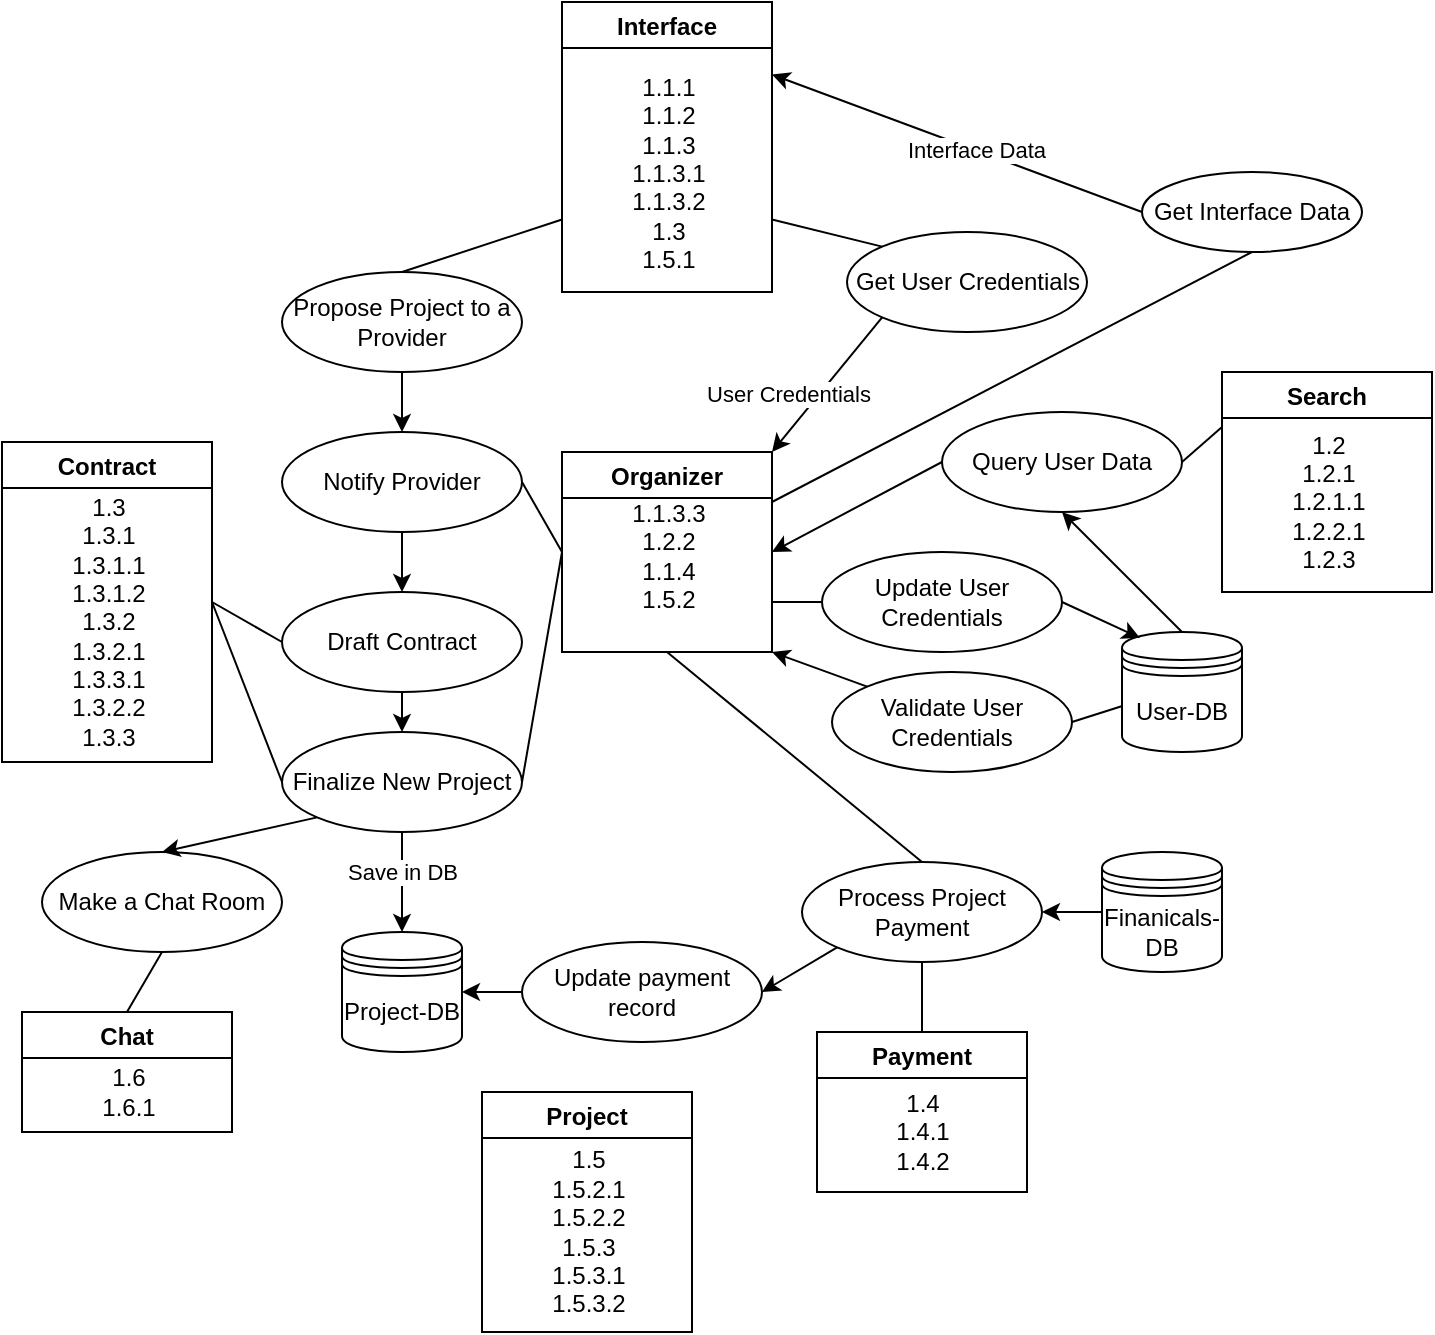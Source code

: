<mxfile version="20.4.0" type="github">
  <diagram id="oqi11bB8qSqtX8uFyJWn" name="Page-1">
    <mxGraphModel dx="1321" dy="1695" grid="1" gridSize="10" guides="1" tooltips="1" connect="1" arrows="1" fold="1" page="1" pageScale="1" pageWidth="850" pageHeight="1100" math="0" shadow="0">
      <root>
        <mxCell id="0" />
        <mxCell id="1" parent="0" />
        <mxCell id="gtmvo6QD4QoAHpJwprnd-1" value="Interface" style="swimlane;" vertex="1" parent="1">
          <mxGeometry x="460" y="-15" width="105" height="145" as="geometry" />
        </mxCell>
        <mxCell id="gtmvo6QD4QoAHpJwprnd-9" value="&lt;div&gt;1.1.1&lt;/div&gt;&lt;div&gt;1.1.2&lt;/div&gt;&lt;div&gt;1.1.3&lt;/div&gt;&lt;div&gt;&lt;div&gt;1.1.3.1&lt;/div&gt;1.1.3.2&lt;/div&gt;&lt;div&gt;1.3&lt;/div&gt;&lt;div&gt;1.5.1&lt;br&gt;&lt;/div&gt;&lt;div&gt;&lt;br&gt;&lt;/div&gt;&lt;div&gt;&lt;br&gt;&lt;/div&gt;" style="text;html=1;align=center;verticalAlign=middle;resizable=0;points=[];autosize=1;strokeColor=none;fillColor=none;" vertex="1" parent="gtmvo6QD4QoAHpJwprnd-1">
          <mxGeometry x="22.5" y="30" width="60" height="140" as="geometry" />
        </mxCell>
        <mxCell id="gtmvo6QD4QoAHpJwprnd-3" value="Organizer" style="swimlane;startSize=23;" vertex="1" parent="1">
          <mxGeometry x="460" y="210" width="105" height="100" as="geometry" />
        </mxCell>
        <mxCell id="gtmvo6QD4QoAHpJwprnd-16" value="&lt;br&gt;&lt;div&gt;1.1.3.3&lt;/div&gt;&lt;div&gt;1.2.2&lt;br&gt;&lt;/div&gt;&lt;div&gt;1.1.4&lt;/div&gt;&lt;div&gt;1.5.2&lt;br&gt;&lt;/div&gt;" style="text;html=1;align=center;verticalAlign=middle;resizable=0;points=[];autosize=1;strokeColor=none;fillColor=none;" vertex="1" parent="gtmvo6QD4QoAHpJwprnd-3">
          <mxGeometry x="22.5" width="60" height="90" as="geometry" />
        </mxCell>
        <mxCell id="gtmvo6QD4QoAHpJwprnd-5" value="Search" style="swimlane;startSize=23;" vertex="1" parent="1">
          <mxGeometry x="790" y="170" width="105" height="110" as="geometry" />
        </mxCell>
        <mxCell id="gtmvo6QD4QoAHpJwprnd-11" value="&lt;div&gt;1.2&lt;/div&gt;&lt;div&gt;1.2.1&lt;/div&gt;&lt;div&gt;1.2.1.1&lt;/div&gt;&lt;div&gt;1.2.2.1&lt;/div&gt;&lt;div&gt;1.2.3&lt;br&gt;&lt;/div&gt;" style="text;html=1;align=center;verticalAlign=middle;resizable=0;points=[];autosize=1;strokeColor=none;fillColor=none;" vertex="1" parent="gtmvo6QD4QoAHpJwprnd-5">
          <mxGeometry x="22.5" y="20" width="60" height="90" as="geometry" />
        </mxCell>
        <mxCell id="gtmvo6QD4QoAHpJwprnd-6" value="Contract" style="swimlane;startSize=23;" vertex="1" parent="1">
          <mxGeometry x="180" y="205" width="105" height="160" as="geometry" />
        </mxCell>
        <mxCell id="gtmvo6QD4QoAHpJwprnd-19" value="&lt;div&gt;1.3&lt;/div&gt;&lt;div&gt;1.3.1&lt;/div&gt;&lt;div&gt;1.3.1.1&lt;/div&gt;&lt;div&gt;1.3.1.2&lt;/div&gt;&lt;div&gt;1.3.2&lt;/div&gt;&lt;div&gt;1.3.2.1&lt;/div&gt;&lt;div&gt;&lt;div&gt;1.3.3.1&lt;/div&gt;&lt;/div&gt;&lt;div&gt;1.3.2.2&lt;/div&gt;&lt;div&gt;1.3.3&lt;/div&gt;" style="text;html=1;align=center;verticalAlign=middle;resizable=0;points=[];autosize=1;strokeColor=none;fillColor=none;" vertex="1" parent="gtmvo6QD4QoAHpJwprnd-6">
          <mxGeometry x="22.5" y="20" width="60" height="140" as="geometry" />
        </mxCell>
        <mxCell id="gtmvo6QD4QoAHpJwprnd-7" value="Chat" style="swimlane;startSize=23;" vertex="1" parent="1">
          <mxGeometry x="190" y="490" width="105" height="60" as="geometry" />
        </mxCell>
        <mxCell id="gtmvo6QD4QoAHpJwprnd-18" value="&lt;div&gt;1.6&lt;/div&gt;&lt;div&gt;1.6.1&lt;br&gt;&lt;/div&gt;" style="text;html=1;align=center;verticalAlign=middle;resizable=0;points=[];autosize=1;strokeColor=none;fillColor=none;" vertex="1" parent="gtmvo6QD4QoAHpJwprnd-7">
          <mxGeometry x="27.5" y="20" width="50" height="40" as="geometry" />
        </mxCell>
        <mxCell id="gtmvo6QD4QoAHpJwprnd-8" value="Payment" style="swimlane;startSize=23;" vertex="1" parent="1">
          <mxGeometry x="587.5" y="500" width="105" height="80" as="geometry" />
        </mxCell>
        <mxCell id="gtmvo6QD4QoAHpJwprnd-20" value="&lt;div&gt;1.4&lt;/div&gt;&lt;div&gt;1.4.1&lt;/div&gt;&lt;div&gt;1.4.2&lt;br&gt;&lt;/div&gt;" style="text;html=1;align=center;verticalAlign=middle;resizable=0;points=[];autosize=1;strokeColor=none;fillColor=none;" vertex="1" parent="gtmvo6QD4QoAHpJwprnd-8">
          <mxGeometry x="27.5" y="20" width="50" height="60" as="geometry" />
        </mxCell>
        <mxCell id="gtmvo6QD4QoAHpJwprnd-21" value="Project" style="swimlane;startSize=23;" vertex="1" parent="1">
          <mxGeometry x="420" y="530" width="105" height="120" as="geometry" />
        </mxCell>
        <mxCell id="gtmvo6QD4QoAHpJwprnd-22" value="&lt;div&gt;1.5&lt;/div&gt;&lt;div&gt;1.5.2.1&lt;/div&gt;&lt;div&gt;1.5.2.2&lt;/div&gt;&lt;div&gt;1.5.3&lt;/div&gt;&lt;div&gt;1.5.3.1&lt;/div&gt;&lt;div&gt;1.5.3.2&lt;br&gt;&lt;/div&gt;" style="text;html=1;align=center;verticalAlign=middle;resizable=0;points=[];autosize=1;strokeColor=none;fillColor=none;" vertex="1" parent="gtmvo6QD4QoAHpJwprnd-21">
          <mxGeometry x="22.5" y="20" width="60" height="100" as="geometry" />
        </mxCell>
        <mxCell id="gtmvo6QD4QoAHpJwprnd-23" value="Get User Credentials" style="ellipse;whiteSpace=wrap;html=1;" vertex="1" parent="1">
          <mxGeometry x="602.5" y="100" width="120" height="50" as="geometry" />
        </mxCell>
        <mxCell id="gtmvo6QD4QoAHpJwprnd-24" value="" style="endArrow=none;html=1;rounded=0;exitX=1;exitY=0.75;exitDx=0;exitDy=0;entryX=0;entryY=0;entryDx=0;entryDy=0;" edge="1" parent="1" source="gtmvo6QD4QoAHpJwprnd-1" target="gtmvo6QD4QoAHpJwprnd-23">
          <mxGeometry width="50" height="50" relative="1" as="geometry">
            <mxPoint x="400" y="270" as="sourcePoint" />
            <mxPoint x="450" y="220" as="targetPoint" />
          </mxGeometry>
        </mxCell>
        <mxCell id="gtmvo6QD4QoAHpJwprnd-25" value="" style="endArrow=classic;html=1;rounded=0;exitX=0;exitY=1;exitDx=0;exitDy=0;entryX=1;entryY=0;entryDx=0;entryDy=0;" edge="1" parent="1" source="gtmvo6QD4QoAHpJwprnd-23" target="gtmvo6QD4QoAHpJwprnd-3">
          <mxGeometry width="50" height="50" relative="1" as="geometry">
            <mxPoint x="400" y="270" as="sourcePoint" />
            <mxPoint x="450" y="220" as="targetPoint" />
          </mxGeometry>
        </mxCell>
        <mxCell id="gtmvo6QD4QoAHpJwprnd-26" value="User Credentials" style="edgeLabel;html=1;align=center;verticalAlign=middle;resizable=0;points=[];" vertex="1" connectable="0" parent="gtmvo6QD4QoAHpJwprnd-25">
          <mxGeometry x="0.252" y="1" relative="1" as="geometry">
            <mxPoint x="-14" y="-5" as="offset" />
          </mxGeometry>
        </mxCell>
        <mxCell id="gtmvo6QD4QoAHpJwprnd-27" value="Validate User Credentials" style="ellipse;whiteSpace=wrap;html=1;" vertex="1" parent="1">
          <mxGeometry x="595" y="320" width="120" height="50" as="geometry" />
        </mxCell>
        <mxCell id="gtmvo6QD4QoAHpJwprnd-29" value="" style="endArrow=none;html=1;rounded=0;exitX=1;exitY=0.3;exitDx=0;exitDy=0;entryX=1;entryY=0.5;entryDx=0;entryDy=0;" edge="1" parent="1" source="gtmvo6QD4QoAHpJwprnd-41" target="gtmvo6QD4QoAHpJwprnd-27">
          <mxGeometry width="50" height="50" relative="1" as="geometry">
            <mxPoint x="288.75" y="370" as="sourcePoint" />
            <mxPoint x="520" y="310" as="targetPoint" />
          </mxGeometry>
        </mxCell>
        <mxCell id="gtmvo6QD4QoAHpJwprnd-37" value="Query User Data" style="ellipse;whiteSpace=wrap;html=1;" vertex="1" parent="1">
          <mxGeometry x="650" y="190" width="120" height="50" as="geometry" />
        </mxCell>
        <mxCell id="gtmvo6QD4QoAHpJwprnd-39" value="" style="endArrow=none;html=1;rounded=0;entryX=1;entryY=0.5;entryDx=0;entryDy=0;exitX=0;exitY=0.25;exitDx=0;exitDy=0;" edge="1" parent="1" source="gtmvo6QD4QoAHpJwprnd-5" target="gtmvo6QD4QoAHpJwprnd-37">
          <mxGeometry width="50" height="50" relative="1" as="geometry">
            <mxPoint x="550" y="450" as="sourcePoint" />
            <mxPoint x="600" y="400" as="targetPoint" />
          </mxGeometry>
        </mxCell>
        <mxCell id="gtmvo6QD4QoAHpJwprnd-41" value="User-DB" style="shape=datastore;whiteSpace=wrap;html=1;" vertex="1" parent="1">
          <mxGeometry x="740" y="300" width="60" height="60" as="geometry" />
        </mxCell>
        <mxCell id="gtmvo6QD4QoAHpJwprnd-43" value="Update User Credentials" style="ellipse;whiteSpace=wrap;html=1;" vertex="1" parent="1">
          <mxGeometry x="590" y="260" width="120" height="50" as="geometry" />
        </mxCell>
        <mxCell id="gtmvo6QD4QoAHpJwprnd-44" value="" style="endArrow=none;html=1;rounded=0;entryX=1;entryY=0.75;entryDx=0;entryDy=0;exitX=0;exitY=0.5;exitDx=0;exitDy=0;" edge="1" parent="1" source="gtmvo6QD4QoAHpJwprnd-43" target="gtmvo6QD4QoAHpJwprnd-3">
          <mxGeometry width="50" height="50" relative="1" as="geometry">
            <mxPoint x="550" y="410" as="sourcePoint" />
            <mxPoint x="600" y="360" as="targetPoint" />
          </mxGeometry>
        </mxCell>
        <mxCell id="gtmvo6QD4QoAHpJwprnd-46" value="" style="endArrow=classic;html=1;rounded=0;exitX=1;exitY=0.5;exitDx=0;exitDy=0;entryX=0.15;entryY=0.05;entryDx=0;entryDy=0;entryPerimeter=0;" edge="1" parent="1" source="gtmvo6QD4QoAHpJwprnd-43" target="gtmvo6QD4QoAHpJwprnd-41">
          <mxGeometry width="50" height="50" relative="1" as="geometry">
            <mxPoint x="550" y="410" as="sourcePoint" />
            <mxPoint x="600" y="360" as="targetPoint" />
          </mxGeometry>
        </mxCell>
        <mxCell id="gtmvo6QD4QoAHpJwprnd-47" value="" style="endArrow=classic;html=1;rounded=0;entryX=0.5;entryY=1;entryDx=0;entryDy=0;exitX=0.5;exitY=0;exitDx=0;exitDy=0;" edge="1" parent="1" source="gtmvo6QD4QoAHpJwprnd-41" target="gtmvo6QD4QoAHpJwprnd-37">
          <mxGeometry width="50" height="50" relative="1" as="geometry">
            <mxPoint x="772" y="297" as="sourcePoint" />
            <mxPoint x="420" y="370" as="targetPoint" />
          </mxGeometry>
        </mxCell>
        <mxCell id="gtmvo6QD4QoAHpJwprnd-48" value="" style="endArrow=classic;html=1;rounded=0;exitX=0;exitY=0.5;exitDx=0;exitDy=0;entryX=1;entryY=0.5;entryDx=0;entryDy=0;" edge="1" parent="1" source="gtmvo6QD4QoAHpJwprnd-37" target="gtmvo6QD4QoAHpJwprnd-3">
          <mxGeometry width="50" height="50" relative="1" as="geometry">
            <mxPoint x="580" y="330" as="sourcePoint" />
            <mxPoint x="630" y="280" as="targetPoint" />
          </mxGeometry>
        </mxCell>
        <mxCell id="gtmvo6QD4QoAHpJwprnd-49" value="Get Interface Data" style="ellipse;whiteSpace=wrap;html=1;" vertex="1" parent="1">
          <mxGeometry x="750" y="70" width="110" height="40" as="geometry" />
        </mxCell>
        <mxCell id="gtmvo6QD4QoAHpJwprnd-50" value="" style="endArrow=none;html=1;rounded=0;exitX=1;exitY=0.25;exitDx=0;exitDy=0;entryX=0.5;entryY=1;entryDx=0;entryDy=0;" edge="1" parent="1" source="gtmvo6QD4QoAHpJwprnd-3" target="gtmvo6QD4QoAHpJwprnd-49">
          <mxGeometry width="50" height="50" relative="1" as="geometry">
            <mxPoint x="580" y="280" as="sourcePoint" />
            <mxPoint x="630" y="230" as="targetPoint" />
          </mxGeometry>
        </mxCell>
        <mxCell id="gtmvo6QD4QoAHpJwprnd-51" value="" style="endArrow=classic;html=1;rounded=0;exitX=0;exitY=0.5;exitDx=0;exitDy=0;entryX=1;entryY=0.25;entryDx=0;entryDy=0;" edge="1" parent="1" source="gtmvo6QD4QoAHpJwprnd-49" target="gtmvo6QD4QoAHpJwprnd-1">
          <mxGeometry width="50" height="50" relative="1" as="geometry">
            <mxPoint x="580" y="280" as="sourcePoint" />
            <mxPoint x="630" y="230" as="targetPoint" />
          </mxGeometry>
        </mxCell>
        <mxCell id="gtmvo6QD4QoAHpJwprnd-52" value="Interface Data" style="edgeLabel;html=1;align=center;verticalAlign=middle;resizable=0;points=[];" vertex="1" connectable="0" parent="gtmvo6QD4QoAHpJwprnd-51">
          <mxGeometry x="-0.102" relative="1" as="geometry">
            <mxPoint as="offset" />
          </mxGeometry>
        </mxCell>
        <mxCell id="gtmvo6QD4QoAHpJwprnd-53" value="" style="endArrow=classic;html=1;rounded=0;exitX=0;exitY=0;exitDx=0;exitDy=0;entryX=1;entryY=1;entryDx=0;entryDy=0;" edge="1" parent="1" source="gtmvo6QD4QoAHpJwprnd-27" target="gtmvo6QD4QoAHpJwprnd-3">
          <mxGeometry width="50" height="50" relative="1" as="geometry">
            <mxPoint x="580" y="280" as="sourcePoint" />
            <mxPoint x="630" y="230" as="targetPoint" />
          </mxGeometry>
        </mxCell>
        <mxCell id="gtmvo6QD4QoAHpJwprnd-55" value="Propose Project to a Provider" style="ellipse;whiteSpace=wrap;html=1;" vertex="1" parent="1">
          <mxGeometry x="320" y="120" width="120" height="50" as="geometry" />
        </mxCell>
        <mxCell id="gtmvo6QD4QoAHpJwprnd-56" value="Notify Provider" style="ellipse;whiteSpace=wrap;html=1;" vertex="1" parent="1">
          <mxGeometry x="320" y="200" width="120" height="50" as="geometry" />
        </mxCell>
        <mxCell id="gtmvo6QD4QoAHpJwprnd-57" value="" style="endArrow=none;html=1;rounded=0;entryX=0;entryY=0.75;entryDx=0;entryDy=0;exitX=0.5;exitY=0;exitDx=0;exitDy=0;" edge="1" parent="1" source="gtmvo6QD4QoAHpJwprnd-55" target="gtmvo6QD4QoAHpJwprnd-1">
          <mxGeometry width="50" height="50" relative="1" as="geometry">
            <mxPoint x="620" y="280" as="sourcePoint" />
            <mxPoint x="670" y="230" as="targetPoint" />
          </mxGeometry>
        </mxCell>
        <mxCell id="gtmvo6QD4QoAHpJwprnd-58" value="" style="endArrow=classic;html=1;rounded=0;exitX=0.5;exitY=1;exitDx=0;exitDy=0;entryX=0.5;entryY=0;entryDx=0;entryDy=0;" edge="1" parent="1" source="gtmvo6QD4QoAHpJwprnd-55" target="gtmvo6QD4QoAHpJwprnd-56">
          <mxGeometry width="50" height="50" relative="1" as="geometry">
            <mxPoint x="620" y="280" as="sourcePoint" />
            <mxPoint x="670" y="230" as="targetPoint" />
          </mxGeometry>
        </mxCell>
        <mxCell id="gtmvo6QD4QoAHpJwprnd-59" value="" style="endArrow=none;html=1;rounded=0;exitX=1;exitY=0.5;exitDx=0;exitDy=0;entryX=0;entryY=0.5;entryDx=0;entryDy=0;" edge="1" parent="1" source="gtmvo6QD4QoAHpJwprnd-56" target="gtmvo6QD4QoAHpJwprnd-3">
          <mxGeometry width="50" height="50" relative="1" as="geometry">
            <mxPoint x="620" y="280" as="sourcePoint" />
            <mxPoint x="670" y="230" as="targetPoint" />
          </mxGeometry>
        </mxCell>
        <mxCell id="gtmvo6QD4QoAHpJwprnd-60" value="Project-DB" style="shape=datastore;whiteSpace=wrap;html=1;" vertex="1" parent="1">
          <mxGeometry x="350" y="450" width="60" height="60" as="geometry" />
        </mxCell>
        <mxCell id="gtmvo6QD4QoAHpJwprnd-61" value="Draft Contract" style="ellipse;whiteSpace=wrap;html=1;" vertex="1" parent="1">
          <mxGeometry x="320" y="280" width="120" height="50" as="geometry" />
        </mxCell>
        <mxCell id="gtmvo6QD4QoAHpJwprnd-62" value="" style="endArrow=classic;html=1;rounded=0;exitX=0.5;exitY=1;exitDx=0;exitDy=0;entryX=0.5;entryY=0;entryDx=0;entryDy=0;" edge="1" parent="1" source="gtmvo6QD4QoAHpJwprnd-56" target="gtmvo6QD4QoAHpJwprnd-61">
          <mxGeometry width="50" height="50" relative="1" as="geometry">
            <mxPoint x="390" y="180" as="sourcePoint" />
            <mxPoint x="390" y="210" as="targetPoint" />
          </mxGeometry>
        </mxCell>
        <mxCell id="gtmvo6QD4QoAHpJwprnd-63" value="" style="endArrow=none;html=1;rounded=0;exitX=1;exitY=0.5;exitDx=0;exitDy=0;entryX=0;entryY=0.5;entryDx=0;entryDy=0;" edge="1" parent="1" source="gtmvo6QD4QoAHpJwprnd-6" target="gtmvo6QD4QoAHpJwprnd-61">
          <mxGeometry width="50" height="50" relative="1" as="geometry">
            <mxPoint x="620" y="370" as="sourcePoint" />
            <mxPoint x="670" y="320" as="targetPoint" />
          </mxGeometry>
        </mxCell>
        <mxCell id="gtmvo6QD4QoAHpJwprnd-66" value="Finalize New Project" style="ellipse;whiteSpace=wrap;html=1;" vertex="1" parent="1">
          <mxGeometry x="320" y="350" width="120" height="50" as="geometry" />
        </mxCell>
        <mxCell id="gtmvo6QD4QoAHpJwprnd-67" value="" style="endArrow=none;html=1;rounded=0;exitX=1;exitY=0.5;exitDx=0;exitDy=0;entryX=0;entryY=0.5;entryDx=0;entryDy=0;" edge="1" parent="1" source="gtmvo6QD4QoAHpJwprnd-6" target="gtmvo6QD4QoAHpJwprnd-66">
          <mxGeometry width="50" height="50" relative="1" as="geometry">
            <mxPoint x="620" y="370" as="sourcePoint" />
            <mxPoint x="670" y="320" as="targetPoint" />
          </mxGeometry>
        </mxCell>
        <mxCell id="gtmvo6QD4QoAHpJwprnd-68" value="" style="endArrow=none;html=1;rounded=0;exitX=0;exitY=0.5;exitDx=0;exitDy=0;entryX=1;entryY=0.5;entryDx=0;entryDy=0;" edge="1" parent="1" source="gtmvo6QD4QoAHpJwprnd-3" target="gtmvo6QD4QoAHpJwprnd-66">
          <mxGeometry width="50" height="50" relative="1" as="geometry">
            <mxPoint x="620" y="370" as="sourcePoint" />
            <mxPoint x="670" y="320" as="targetPoint" />
          </mxGeometry>
        </mxCell>
        <mxCell id="gtmvo6QD4QoAHpJwprnd-69" value="" style="endArrow=classic;html=1;rounded=0;exitX=0.5;exitY=1;exitDx=0;exitDy=0;entryX=0.5;entryY=0;entryDx=0;entryDy=0;" edge="1" parent="1" source="gtmvo6QD4QoAHpJwprnd-66" target="gtmvo6QD4QoAHpJwprnd-60">
          <mxGeometry width="50" height="50" relative="1" as="geometry">
            <mxPoint x="620" y="370" as="sourcePoint" />
            <mxPoint x="670" y="320" as="targetPoint" />
          </mxGeometry>
        </mxCell>
        <mxCell id="gtmvo6QD4QoAHpJwprnd-70" value="Save in DB" style="edgeLabel;html=1;align=center;verticalAlign=middle;resizable=0;points=[];" vertex="1" connectable="0" parent="gtmvo6QD4QoAHpJwprnd-69">
          <mxGeometry x="-0.48" relative="1" as="geometry">
            <mxPoint y="7" as="offset" />
          </mxGeometry>
        </mxCell>
        <mxCell id="gtmvo6QD4QoAHpJwprnd-71" value="" style="endArrow=classic;html=1;rounded=0;exitX=0.5;exitY=1;exitDx=0;exitDy=0;entryX=0.5;entryY=0;entryDx=0;entryDy=0;" edge="1" parent="1" source="gtmvo6QD4QoAHpJwprnd-61" target="gtmvo6QD4QoAHpJwprnd-66">
          <mxGeometry width="50" height="50" relative="1" as="geometry">
            <mxPoint x="390" y="260" as="sourcePoint" />
            <mxPoint x="390" y="290" as="targetPoint" />
          </mxGeometry>
        </mxCell>
        <mxCell id="gtmvo6QD4QoAHpJwprnd-72" value="Finanicals-DB" style="shape=datastore;whiteSpace=wrap;html=1;" vertex="1" parent="1">
          <mxGeometry x="730" y="410" width="60" height="60" as="geometry" />
        </mxCell>
        <mxCell id="gtmvo6QD4QoAHpJwprnd-73" value="Process Project Payment" style="ellipse;whiteSpace=wrap;html=1;" vertex="1" parent="1">
          <mxGeometry x="580" y="415" width="120" height="50" as="geometry" />
        </mxCell>
        <mxCell id="gtmvo6QD4QoAHpJwprnd-74" value="" style="endArrow=none;html=1;rounded=0;exitX=0.5;exitY=1;exitDx=0;exitDy=0;entryX=0.5;entryY=0;entryDx=0;entryDy=0;" edge="1" parent="1" source="gtmvo6QD4QoAHpJwprnd-3" target="gtmvo6QD4QoAHpJwprnd-73">
          <mxGeometry width="50" height="50" relative="1" as="geometry">
            <mxPoint x="520" y="330" as="sourcePoint" />
            <mxPoint x="670" y="320" as="targetPoint" />
          </mxGeometry>
        </mxCell>
        <mxCell id="gtmvo6QD4QoAHpJwprnd-77" value="" style="endArrow=none;html=1;rounded=0;exitX=0.5;exitY=1;exitDx=0;exitDy=0;entryX=0.5;entryY=0;entryDx=0;entryDy=0;" edge="1" parent="1" source="gtmvo6QD4QoAHpJwprnd-73" target="gtmvo6QD4QoAHpJwprnd-8">
          <mxGeometry width="50" height="50" relative="1" as="geometry">
            <mxPoint x="620" y="370" as="sourcePoint" />
            <mxPoint x="670" y="320" as="targetPoint" />
          </mxGeometry>
        </mxCell>
        <mxCell id="gtmvo6QD4QoAHpJwprnd-78" value="" style="endArrow=classic;html=1;rounded=0;exitX=0;exitY=1;exitDx=0;exitDy=0;entryX=1;entryY=0.5;entryDx=0;entryDy=0;" edge="1" parent="1" source="gtmvo6QD4QoAHpJwprnd-73" target="gtmvo6QD4QoAHpJwprnd-79">
          <mxGeometry width="50" height="50" relative="1" as="geometry">
            <mxPoint x="620" y="370" as="sourcePoint" />
            <mxPoint x="530" y="470" as="targetPoint" />
          </mxGeometry>
        </mxCell>
        <mxCell id="gtmvo6QD4QoAHpJwprnd-79" value="Update payment record" style="ellipse;whiteSpace=wrap;html=1;" vertex="1" parent="1">
          <mxGeometry x="440" y="455" width="120" height="50" as="geometry" />
        </mxCell>
        <mxCell id="gtmvo6QD4QoAHpJwprnd-80" value="" style="endArrow=classic;html=1;rounded=0;exitX=0;exitY=0.5;exitDx=0;exitDy=0;entryX=1;entryY=0.5;entryDx=0;entryDy=0;" edge="1" parent="1" source="gtmvo6QD4QoAHpJwprnd-79" target="gtmvo6QD4QoAHpJwprnd-60">
          <mxGeometry width="50" height="50" relative="1" as="geometry">
            <mxPoint x="620" y="370" as="sourcePoint" />
            <mxPoint x="670" y="320" as="targetPoint" />
          </mxGeometry>
        </mxCell>
        <mxCell id="gtmvo6QD4QoAHpJwprnd-81" value="" style="endArrow=classic;html=1;rounded=0;exitX=0;exitY=0.5;exitDx=0;exitDy=0;entryX=1;entryY=0.5;entryDx=0;entryDy=0;" edge="1" parent="1" source="gtmvo6QD4QoAHpJwprnd-72" target="gtmvo6QD4QoAHpJwprnd-73">
          <mxGeometry width="50" height="50" relative="1" as="geometry">
            <mxPoint x="620" y="370" as="sourcePoint" />
            <mxPoint x="670" y="320" as="targetPoint" />
          </mxGeometry>
        </mxCell>
        <mxCell id="gtmvo6QD4QoAHpJwprnd-82" value="Make a Chat Room" style="ellipse;whiteSpace=wrap;html=1;" vertex="1" parent="1">
          <mxGeometry x="200" y="410" width="120" height="50" as="geometry" />
        </mxCell>
        <mxCell id="gtmvo6QD4QoAHpJwprnd-83" value="" style="endArrow=classic;html=1;rounded=0;exitX=0;exitY=1;exitDx=0;exitDy=0;entryX=0.5;entryY=0;entryDx=0;entryDy=0;" edge="1" parent="1" source="gtmvo6QD4QoAHpJwprnd-66" target="gtmvo6QD4QoAHpJwprnd-82">
          <mxGeometry width="50" height="50" relative="1" as="geometry">
            <mxPoint x="620" y="370" as="sourcePoint" />
            <mxPoint x="670" y="320" as="targetPoint" />
          </mxGeometry>
        </mxCell>
        <mxCell id="gtmvo6QD4QoAHpJwprnd-84" value="" style="endArrow=none;html=1;rounded=0;exitX=0.5;exitY=1;exitDx=0;exitDy=0;entryX=0.5;entryY=0;entryDx=0;entryDy=0;" edge="1" parent="1" source="gtmvo6QD4QoAHpJwprnd-82" target="gtmvo6QD4QoAHpJwprnd-7">
          <mxGeometry width="50" height="50" relative="1" as="geometry">
            <mxPoint x="620" y="370" as="sourcePoint" />
            <mxPoint x="670" y="320" as="targetPoint" />
          </mxGeometry>
        </mxCell>
      </root>
    </mxGraphModel>
  </diagram>
</mxfile>
